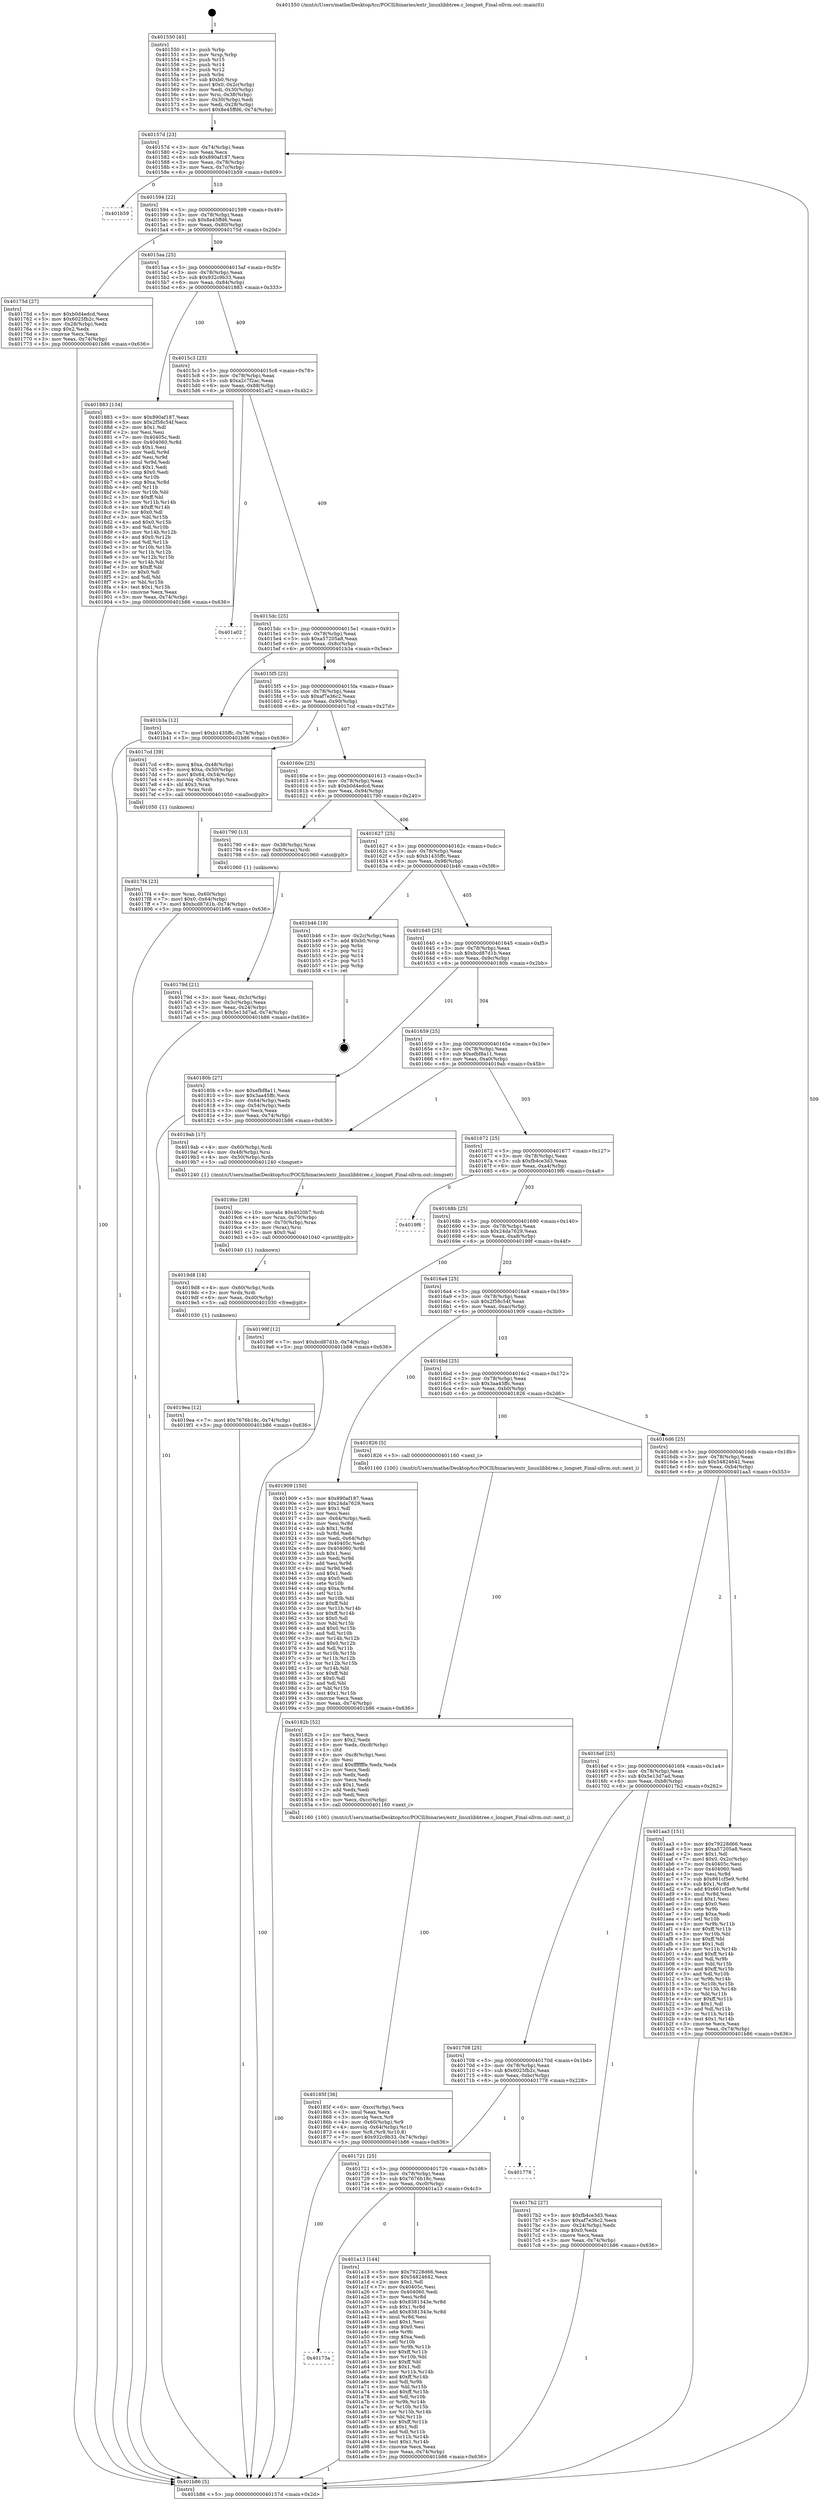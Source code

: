 digraph "0x401550" {
  label = "0x401550 (/mnt/c/Users/mathe/Desktop/tcc/POCII/binaries/extr_linuxlibbtree.c_longset_Final-ollvm.out::main(0))"
  labelloc = "t"
  node[shape=record]

  Entry [label="",width=0.3,height=0.3,shape=circle,fillcolor=black,style=filled]
  "0x40157d" [label="{
     0x40157d [23]\l
     | [instrs]\l
     &nbsp;&nbsp;0x40157d \<+3\>: mov -0x74(%rbp),%eax\l
     &nbsp;&nbsp;0x401580 \<+2\>: mov %eax,%ecx\l
     &nbsp;&nbsp;0x401582 \<+6\>: sub $0x890af187,%ecx\l
     &nbsp;&nbsp;0x401588 \<+3\>: mov %eax,-0x78(%rbp)\l
     &nbsp;&nbsp;0x40158b \<+3\>: mov %ecx,-0x7c(%rbp)\l
     &nbsp;&nbsp;0x40158e \<+6\>: je 0000000000401b59 \<main+0x609\>\l
  }"]
  "0x401b59" [label="{
     0x401b59\l
  }", style=dashed]
  "0x401594" [label="{
     0x401594 [22]\l
     | [instrs]\l
     &nbsp;&nbsp;0x401594 \<+5\>: jmp 0000000000401599 \<main+0x49\>\l
     &nbsp;&nbsp;0x401599 \<+3\>: mov -0x78(%rbp),%eax\l
     &nbsp;&nbsp;0x40159c \<+5\>: sub $0x8e45ffd6,%eax\l
     &nbsp;&nbsp;0x4015a1 \<+3\>: mov %eax,-0x80(%rbp)\l
     &nbsp;&nbsp;0x4015a4 \<+6\>: je 000000000040175d \<main+0x20d\>\l
  }"]
  Exit [label="",width=0.3,height=0.3,shape=circle,fillcolor=black,style=filled,peripheries=2]
  "0x40175d" [label="{
     0x40175d [27]\l
     | [instrs]\l
     &nbsp;&nbsp;0x40175d \<+5\>: mov $0xb0d4edcd,%eax\l
     &nbsp;&nbsp;0x401762 \<+5\>: mov $0x6025fb2c,%ecx\l
     &nbsp;&nbsp;0x401767 \<+3\>: mov -0x28(%rbp),%edx\l
     &nbsp;&nbsp;0x40176a \<+3\>: cmp $0x2,%edx\l
     &nbsp;&nbsp;0x40176d \<+3\>: cmovne %ecx,%eax\l
     &nbsp;&nbsp;0x401770 \<+3\>: mov %eax,-0x74(%rbp)\l
     &nbsp;&nbsp;0x401773 \<+5\>: jmp 0000000000401b86 \<main+0x636\>\l
  }"]
  "0x4015aa" [label="{
     0x4015aa [25]\l
     | [instrs]\l
     &nbsp;&nbsp;0x4015aa \<+5\>: jmp 00000000004015af \<main+0x5f\>\l
     &nbsp;&nbsp;0x4015af \<+3\>: mov -0x78(%rbp),%eax\l
     &nbsp;&nbsp;0x4015b2 \<+5\>: sub $0x932c9b33,%eax\l
     &nbsp;&nbsp;0x4015b7 \<+6\>: mov %eax,-0x84(%rbp)\l
     &nbsp;&nbsp;0x4015bd \<+6\>: je 0000000000401883 \<main+0x333\>\l
  }"]
  "0x401b86" [label="{
     0x401b86 [5]\l
     | [instrs]\l
     &nbsp;&nbsp;0x401b86 \<+5\>: jmp 000000000040157d \<main+0x2d\>\l
  }"]
  "0x401550" [label="{
     0x401550 [45]\l
     | [instrs]\l
     &nbsp;&nbsp;0x401550 \<+1\>: push %rbp\l
     &nbsp;&nbsp;0x401551 \<+3\>: mov %rsp,%rbp\l
     &nbsp;&nbsp;0x401554 \<+2\>: push %r15\l
     &nbsp;&nbsp;0x401556 \<+2\>: push %r14\l
     &nbsp;&nbsp;0x401558 \<+2\>: push %r12\l
     &nbsp;&nbsp;0x40155a \<+1\>: push %rbx\l
     &nbsp;&nbsp;0x40155b \<+7\>: sub $0xb0,%rsp\l
     &nbsp;&nbsp;0x401562 \<+7\>: movl $0x0,-0x2c(%rbp)\l
     &nbsp;&nbsp;0x401569 \<+3\>: mov %edi,-0x30(%rbp)\l
     &nbsp;&nbsp;0x40156c \<+4\>: mov %rsi,-0x38(%rbp)\l
     &nbsp;&nbsp;0x401570 \<+3\>: mov -0x30(%rbp),%edi\l
     &nbsp;&nbsp;0x401573 \<+3\>: mov %edi,-0x28(%rbp)\l
     &nbsp;&nbsp;0x401576 \<+7\>: movl $0x8e45ffd6,-0x74(%rbp)\l
  }"]
  "0x40173a" [label="{
     0x40173a\l
  }", style=dashed]
  "0x401883" [label="{
     0x401883 [134]\l
     | [instrs]\l
     &nbsp;&nbsp;0x401883 \<+5\>: mov $0x890af187,%eax\l
     &nbsp;&nbsp;0x401888 \<+5\>: mov $0x2f58c54f,%ecx\l
     &nbsp;&nbsp;0x40188d \<+2\>: mov $0x1,%dl\l
     &nbsp;&nbsp;0x40188f \<+2\>: xor %esi,%esi\l
     &nbsp;&nbsp;0x401891 \<+7\>: mov 0x40405c,%edi\l
     &nbsp;&nbsp;0x401898 \<+8\>: mov 0x404060,%r8d\l
     &nbsp;&nbsp;0x4018a0 \<+3\>: sub $0x1,%esi\l
     &nbsp;&nbsp;0x4018a3 \<+3\>: mov %edi,%r9d\l
     &nbsp;&nbsp;0x4018a6 \<+3\>: add %esi,%r9d\l
     &nbsp;&nbsp;0x4018a9 \<+4\>: imul %r9d,%edi\l
     &nbsp;&nbsp;0x4018ad \<+3\>: and $0x1,%edi\l
     &nbsp;&nbsp;0x4018b0 \<+3\>: cmp $0x0,%edi\l
     &nbsp;&nbsp;0x4018b3 \<+4\>: sete %r10b\l
     &nbsp;&nbsp;0x4018b7 \<+4\>: cmp $0xa,%r8d\l
     &nbsp;&nbsp;0x4018bb \<+4\>: setl %r11b\l
     &nbsp;&nbsp;0x4018bf \<+3\>: mov %r10b,%bl\l
     &nbsp;&nbsp;0x4018c2 \<+3\>: xor $0xff,%bl\l
     &nbsp;&nbsp;0x4018c5 \<+3\>: mov %r11b,%r14b\l
     &nbsp;&nbsp;0x4018c8 \<+4\>: xor $0xff,%r14b\l
     &nbsp;&nbsp;0x4018cc \<+3\>: xor $0x0,%dl\l
     &nbsp;&nbsp;0x4018cf \<+3\>: mov %bl,%r15b\l
     &nbsp;&nbsp;0x4018d2 \<+4\>: and $0x0,%r15b\l
     &nbsp;&nbsp;0x4018d6 \<+3\>: and %dl,%r10b\l
     &nbsp;&nbsp;0x4018d9 \<+3\>: mov %r14b,%r12b\l
     &nbsp;&nbsp;0x4018dc \<+4\>: and $0x0,%r12b\l
     &nbsp;&nbsp;0x4018e0 \<+3\>: and %dl,%r11b\l
     &nbsp;&nbsp;0x4018e3 \<+3\>: or %r10b,%r15b\l
     &nbsp;&nbsp;0x4018e6 \<+3\>: or %r11b,%r12b\l
     &nbsp;&nbsp;0x4018e9 \<+3\>: xor %r12b,%r15b\l
     &nbsp;&nbsp;0x4018ec \<+3\>: or %r14b,%bl\l
     &nbsp;&nbsp;0x4018ef \<+3\>: xor $0xff,%bl\l
     &nbsp;&nbsp;0x4018f2 \<+3\>: or $0x0,%dl\l
     &nbsp;&nbsp;0x4018f5 \<+2\>: and %dl,%bl\l
     &nbsp;&nbsp;0x4018f7 \<+3\>: or %bl,%r15b\l
     &nbsp;&nbsp;0x4018fa \<+4\>: test $0x1,%r15b\l
     &nbsp;&nbsp;0x4018fe \<+3\>: cmovne %ecx,%eax\l
     &nbsp;&nbsp;0x401901 \<+3\>: mov %eax,-0x74(%rbp)\l
     &nbsp;&nbsp;0x401904 \<+5\>: jmp 0000000000401b86 \<main+0x636\>\l
  }"]
  "0x4015c3" [label="{
     0x4015c3 [25]\l
     | [instrs]\l
     &nbsp;&nbsp;0x4015c3 \<+5\>: jmp 00000000004015c8 \<main+0x78\>\l
     &nbsp;&nbsp;0x4015c8 \<+3\>: mov -0x78(%rbp),%eax\l
     &nbsp;&nbsp;0x4015cb \<+5\>: sub $0xa2c7f2ac,%eax\l
     &nbsp;&nbsp;0x4015d0 \<+6\>: mov %eax,-0x88(%rbp)\l
     &nbsp;&nbsp;0x4015d6 \<+6\>: je 0000000000401a02 \<main+0x4b2\>\l
  }"]
  "0x401a13" [label="{
     0x401a13 [144]\l
     | [instrs]\l
     &nbsp;&nbsp;0x401a13 \<+5\>: mov $0x79228d66,%eax\l
     &nbsp;&nbsp;0x401a18 \<+5\>: mov $0x54824642,%ecx\l
     &nbsp;&nbsp;0x401a1d \<+2\>: mov $0x1,%dl\l
     &nbsp;&nbsp;0x401a1f \<+7\>: mov 0x40405c,%esi\l
     &nbsp;&nbsp;0x401a26 \<+7\>: mov 0x404060,%edi\l
     &nbsp;&nbsp;0x401a2d \<+3\>: mov %esi,%r8d\l
     &nbsp;&nbsp;0x401a30 \<+7\>: sub $0x8381343e,%r8d\l
     &nbsp;&nbsp;0x401a37 \<+4\>: sub $0x1,%r8d\l
     &nbsp;&nbsp;0x401a3b \<+7\>: add $0x8381343e,%r8d\l
     &nbsp;&nbsp;0x401a42 \<+4\>: imul %r8d,%esi\l
     &nbsp;&nbsp;0x401a46 \<+3\>: and $0x1,%esi\l
     &nbsp;&nbsp;0x401a49 \<+3\>: cmp $0x0,%esi\l
     &nbsp;&nbsp;0x401a4c \<+4\>: sete %r9b\l
     &nbsp;&nbsp;0x401a50 \<+3\>: cmp $0xa,%edi\l
     &nbsp;&nbsp;0x401a53 \<+4\>: setl %r10b\l
     &nbsp;&nbsp;0x401a57 \<+3\>: mov %r9b,%r11b\l
     &nbsp;&nbsp;0x401a5a \<+4\>: xor $0xff,%r11b\l
     &nbsp;&nbsp;0x401a5e \<+3\>: mov %r10b,%bl\l
     &nbsp;&nbsp;0x401a61 \<+3\>: xor $0xff,%bl\l
     &nbsp;&nbsp;0x401a64 \<+3\>: xor $0x1,%dl\l
     &nbsp;&nbsp;0x401a67 \<+3\>: mov %r11b,%r14b\l
     &nbsp;&nbsp;0x401a6a \<+4\>: and $0xff,%r14b\l
     &nbsp;&nbsp;0x401a6e \<+3\>: and %dl,%r9b\l
     &nbsp;&nbsp;0x401a71 \<+3\>: mov %bl,%r15b\l
     &nbsp;&nbsp;0x401a74 \<+4\>: and $0xff,%r15b\l
     &nbsp;&nbsp;0x401a78 \<+3\>: and %dl,%r10b\l
     &nbsp;&nbsp;0x401a7b \<+3\>: or %r9b,%r14b\l
     &nbsp;&nbsp;0x401a7e \<+3\>: or %r10b,%r15b\l
     &nbsp;&nbsp;0x401a81 \<+3\>: xor %r15b,%r14b\l
     &nbsp;&nbsp;0x401a84 \<+3\>: or %bl,%r11b\l
     &nbsp;&nbsp;0x401a87 \<+4\>: xor $0xff,%r11b\l
     &nbsp;&nbsp;0x401a8b \<+3\>: or $0x1,%dl\l
     &nbsp;&nbsp;0x401a8e \<+3\>: and %dl,%r11b\l
     &nbsp;&nbsp;0x401a91 \<+3\>: or %r11b,%r14b\l
     &nbsp;&nbsp;0x401a94 \<+4\>: test $0x1,%r14b\l
     &nbsp;&nbsp;0x401a98 \<+3\>: cmovne %ecx,%eax\l
     &nbsp;&nbsp;0x401a9b \<+3\>: mov %eax,-0x74(%rbp)\l
     &nbsp;&nbsp;0x401a9e \<+5\>: jmp 0000000000401b86 \<main+0x636\>\l
  }"]
  "0x401a02" [label="{
     0x401a02\l
  }", style=dashed]
  "0x4015dc" [label="{
     0x4015dc [25]\l
     | [instrs]\l
     &nbsp;&nbsp;0x4015dc \<+5\>: jmp 00000000004015e1 \<main+0x91\>\l
     &nbsp;&nbsp;0x4015e1 \<+3\>: mov -0x78(%rbp),%eax\l
     &nbsp;&nbsp;0x4015e4 \<+5\>: sub $0xa57205a8,%eax\l
     &nbsp;&nbsp;0x4015e9 \<+6\>: mov %eax,-0x8c(%rbp)\l
     &nbsp;&nbsp;0x4015ef \<+6\>: je 0000000000401b3a \<main+0x5ea\>\l
  }"]
  "0x401721" [label="{
     0x401721 [25]\l
     | [instrs]\l
     &nbsp;&nbsp;0x401721 \<+5\>: jmp 0000000000401726 \<main+0x1d6\>\l
     &nbsp;&nbsp;0x401726 \<+3\>: mov -0x78(%rbp),%eax\l
     &nbsp;&nbsp;0x401729 \<+5\>: sub $0x7676b18c,%eax\l
     &nbsp;&nbsp;0x40172e \<+6\>: mov %eax,-0xc0(%rbp)\l
     &nbsp;&nbsp;0x401734 \<+6\>: je 0000000000401a13 \<main+0x4c3\>\l
  }"]
  "0x401b3a" [label="{
     0x401b3a [12]\l
     | [instrs]\l
     &nbsp;&nbsp;0x401b3a \<+7\>: movl $0xb1435ffc,-0x74(%rbp)\l
     &nbsp;&nbsp;0x401b41 \<+5\>: jmp 0000000000401b86 \<main+0x636\>\l
  }"]
  "0x4015f5" [label="{
     0x4015f5 [25]\l
     | [instrs]\l
     &nbsp;&nbsp;0x4015f5 \<+5\>: jmp 00000000004015fa \<main+0xaa\>\l
     &nbsp;&nbsp;0x4015fa \<+3\>: mov -0x78(%rbp),%eax\l
     &nbsp;&nbsp;0x4015fd \<+5\>: sub $0xaf7e36c2,%eax\l
     &nbsp;&nbsp;0x401602 \<+6\>: mov %eax,-0x90(%rbp)\l
     &nbsp;&nbsp;0x401608 \<+6\>: je 00000000004017cd \<main+0x27d\>\l
  }"]
  "0x401778" [label="{
     0x401778\l
  }", style=dashed]
  "0x4017cd" [label="{
     0x4017cd [39]\l
     | [instrs]\l
     &nbsp;&nbsp;0x4017cd \<+8\>: movq $0xa,-0x48(%rbp)\l
     &nbsp;&nbsp;0x4017d5 \<+8\>: movq $0xa,-0x50(%rbp)\l
     &nbsp;&nbsp;0x4017dd \<+7\>: movl $0x64,-0x54(%rbp)\l
     &nbsp;&nbsp;0x4017e4 \<+4\>: movslq -0x54(%rbp),%rax\l
     &nbsp;&nbsp;0x4017e8 \<+4\>: shl $0x3,%rax\l
     &nbsp;&nbsp;0x4017ec \<+3\>: mov %rax,%rdi\l
     &nbsp;&nbsp;0x4017ef \<+5\>: call 0000000000401050 \<malloc@plt\>\l
     | [calls]\l
     &nbsp;&nbsp;0x401050 \{1\} (unknown)\l
  }"]
  "0x40160e" [label="{
     0x40160e [25]\l
     | [instrs]\l
     &nbsp;&nbsp;0x40160e \<+5\>: jmp 0000000000401613 \<main+0xc3\>\l
     &nbsp;&nbsp;0x401613 \<+3\>: mov -0x78(%rbp),%eax\l
     &nbsp;&nbsp;0x401616 \<+5\>: sub $0xb0d4edcd,%eax\l
     &nbsp;&nbsp;0x40161b \<+6\>: mov %eax,-0x94(%rbp)\l
     &nbsp;&nbsp;0x401621 \<+6\>: je 0000000000401790 \<main+0x240\>\l
  }"]
  "0x4019ea" [label="{
     0x4019ea [12]\l
     | [instrs]\l
     &nbsp;&nbsp;0x4019ea \<+7\>: movl $0x7676b18c,-0x74(%rbp)\l
     &nbsp;&nbsp;0x4019f1 \<+5\>: jmp 0000000000401b86 \<main+0x636\>\l
  }"]
  "0x401790" [label="{
     0x401790 [13]\l
     | [instrs]\l
     &nbsp;&nbsp;0x401790 \<+4\>: mov -0x38(%rbp),%rax\l
     &nbsp;&nbsp;0x401794 \<+4\>: mov 0x8(%rax),%rdi\l
     &nbsp;&nbsp;0x401798 \<+5\>: call 0000000000401060 \<atoi@plt\>\l
     | [calls]\l
     &nbsp;&nbsp;0x401060 \{1\} (unknown)\l
  }"]
  "0x401627" [label="{
     0x401627 [25]\l
     | [instrs]\l
     &nbsp;&nbsp;0x401627 \<+5\>: jmp 000000000040162c \<main+0xdc\>\l
     &nbsp;&nbsp;0x40162c \<+3\>: mov -0x78(%rbp),%eax\l
     &nbsp;&nbsp;0x40162f \<+5\>: sub $0xb1435ffc,%eax\l
     &nbsp;&nbsp;0x401634 \<+6\>: mov %eax,-0x98(%rbp)\l
     &nbsp;&nbsp;0x40163a \<+6\>: je 0000000000401b46 \<main+0x5f6\>\l
  }"]
  "0x40179d" [label="{
     0x40179d [21]\l
     | [instrs]\l
     &nbsp;&nbsp;0x40179d \<+3\>: mov %eax,-0x3c(%rbp)\l
     &nbsp;&nbsp;0x4017a0 \<+3\>: mov -0x3c(%rbp),%eax\l
     &nbsp;&nbsp;0x4017a3 \<+3\>: mov %eax,-0x24(%rbp)\l
     &nbsp;&nbsp;0x4017a6 \<+7\>: movl $0x5e13d7ad,-0x74(%rbp)\l
     &nbsp;&nbsp;0x4017ad \<+5\>: jmp 0000000000401b86 \<main+0x636\>\l
  }"]
  "0x4019d8" [label="{
     0x4019d8 [18]\l
     | [instrs]\l
     &nbsp;&nbsp;0x4019d8 \<+4\>: mov -0x60(%rbp),%rdx\l
     &nbsp;&nbsp;0x4019dc \<+3\>: mov %rdx,%rdi\l
     &nbsp;&nbsp;0x4019df \<+6\>: mov %eax,-0xd0(%rbp)\l
     &nbsp;&nbsp;0x4019e5 \<+5\>: call 0000000000401030 \<free@plt\>\l
     | [calls]\l
     &nbsp;&nbsp;0x401030 \{1\} (unknown)\l
  }"]
  "0x401b46" [label="{
     0x401b46 [19]\l
     | [instrs]\l
     &nbsp;&nbsp;0x401b46 \<+3\>: mov -0x2c(%rbp),%eax\l
     &nbsp;&nbsp;0x401b49 \<+7\>: add $0xb0,%rsp\l
     &nbsp;&nbsp;0x401b50 \<+1\>: pop %rbx\l
     &nbsp;&nbsp;0x401b51 \<+2\>: pop %r12\l
     &nbsp;&nbsp;0x401b53 \<+2\>: pop %r14\l
     &nbsp;&nbsp;0x401b55 \<+2\>: pop %r15\l
     &nbsp;&nbsp;0x401b57 \<+1\>: pop %rbp\l
     &nbsp;&nbsp;0x401b58 \<+1\>: ret\l
  }"]
  "0x401640" [label="{
     0x401640 [25]\l
     | [instrs]\l
     &nbsp;&nbsp;0x401640 \<+5\>: jmp 0000000000401645 \<main+0xf5\>\l
     &nbsp;&nbsp;0x401645 \<+3\>: mov -0x78(%rbp),%eax\l
     &nbsp;&nbsp;0x401648 \<+5\>: sub $0xbcd87d1b,%eax\l
     &nbsp;&nbsp;0x40164d \<+6\>: mov %eax,-0x9c(%rbp)\l
     &nbsp;&nbsp;0x401653 \<+6\>: je 000000000040180b \<main+0x2bb\>\l
  }"]
  "0x4019bc" [label="{
     0x4019bc [28]\l
     | [instrs]\l
     &nbsp;&nbsp;0x4019bc \<+10\>: movabs $0x4020b7,%rdi\l
     &nbsp;&nbsp;0x4019c6 \<+4\>: mov %rax,-0x70(%rbp)\l
     &nbsp;&nbsp;0x4019ca \<+4\>: mov -0x70(%rbp),%rax\l
     &nbsp;&nbsp;0x4019ce \<+3\>: mov (%rax),%rsi\l
     &nbsp;&nbsp;0x4019d1 \<+2\>: mov $0x0,%al\l
     &nbsp;&nbsp;0x4019d3 \<+5\>: call 0000000000401040 \<printf@plt\>\l
     | [calls]\l
     &nbsp;&nbsp;0x401040 \{1\} (unknown)\l
  }"]
  "0x40180b" [label="{
     0x40180b [27]\l
     | [instrs]\l
     &nbsp;&nbsp;0x40180b \<+5\>: mov $0xefbf8a11,%eax\l
     &nbsp;&nbsp;0x401810 \<+5\>: mov $0x3aa45ffc,%ecx\l
     &nbsp;&nbsp;0x401815 \<+3\>: mov -0x64(%rbp),%edx\l
     &nbsp;&nbsp;0x401818 \<+3\>: cmp -0x54(%rbp),%edx\l
     &nbsp;&nbsp;0x40181b \<+3\>: cmovl %ecx,%eax\l
     &nbsp;&nbsp;0x40181e \<+3\>: mov %eax,-0x74(%rbp)\l
     &nbsp;&nbsp;0x401821 \<+5\>: jmp 0000000000401b86 \<main+0x636\>\l
  }"]
  "0x401659" [label="{
     0x401659 [25]\l
     | [instrs]\l
     &nbsp;&nbsp;0x401659 \<+5\>: jmp 000000000040165e \<main+0x10e\>\l
     &nbsp;&nbsp;0x40165e \<+3\>: mov -0x78(%rbp),%eax\l
     &nbsp;&nbsp;0x401661 \<+5\>: sub $0xefbf8a11,%eax\l
     &nbsp;&nbsp;0x401666 \<+6\>: mov %eax,-0xa0(%rbp)\l
     &nbsp;&nbsp;0x40166c \<+6\>: je 00000000004019ab \<main+0x45b\>\l
  }"]
  "0x40185f" [label="{
     0x40185f [36]\l
     | [instrs]\l
     &nbsp;&nbsp;0x40185f \<+6\>: mov -0xcc(%rbp),%ecx\l
     &nbsp;&nbsp;0x401865 \<+3\>: imul %eax,%ecx\l
     &nbsp;&nbsp;0x401868 \<+3\>: movslq %ecx,%r8\l
     &nbsp;&nbsp;0x40186b \<+4\>: mov -0x60(%rbp),%r9\l
     &nbsp;&nbsp;0x40186f \<+4\>: movslq -0x64(%rbp),%r10\l
     &nbsp;&nbsp;0x401873 \<+4\>: mov %r8,(%r9,%r10,8)\l
     &nbsp;&nbsp;0x401877 \<+7\>: movl $0x932c9b33,-0x74(%rbp)\l
     &nbsp;&nbsp;0x40187e \<+5\>: jmp 0000000000401b86 \<main+0x636\>\l
  }"]
  "0x4019ab" [label="{
     0x4019ab [17]\l
     | [instrs]\l
     &nbsp;&nbsp;0x4019ab \<+4\>: mov -0x60(%rbp),%rdi\l
     &nbsp;&nbsp;0x4019af \<+4\>: mov -0x48(%rbp),%rsi\l
     &nbsp;&nbsp;0x4019b3 \<+4\>: mov -0x50(%rbp),%rdx\l
     &nbsp;&nbsp;0x4019b7 \<+5\>: call 0000000000401240 \<longset\>\l
     | [calls]\l
     &nbsp;&nbsp;0x401240 \{1\} (/mnt/c/Users/mathe/Desktop/tcc/POCII/binaries/extr_linuxlibbtree.c_longset_Final-ollvm.out::longset)\l
  }"]
  "0x401672" [label="{
     0x401672 [25]\l
     | [instrs]\l
     &nbsp;&nbsp;0x401672 \<+5\>: jmp 0000000000401677 \<main+0x127\>\l
     &nbsp;&nbsp;0x401677 \<+3\>: mov -0x78(%rbp),%eax\l
     &nbsp;&nbsp;0x40167a \<+5\>: sub $0xfb4ce3d3,%eax\l
     &nbsp;&nbsp;0x40167f \<+6\>: mov %eax,-0xa4(%rbp)\l
     &nbsp;&nbsp;0x401685 \<+6\>: je 00000000004019f6 \<main+0x4a6\>\l
  }"]
  "0x40182b" [label="{
     0x40182b [52]\l
     | [instrs]\l
     &nbsp;&nbsp;0x40182b \<+2\>: xor %ecx,%ecx\l
     &nbsp;&nbsp;0x40182d \<+5\>: mov $0x2,%edx\l
     &nbsp;&nbsp;0x401832 \<+6\>: mov %edx,-0xc8(%rbp)\l
     &nbsp;&nbsp;0x401838 \<+1\>: cltd\l
     &nbsp;&nbsp;0x401839 \<+6\>: mov -0xc8(%rbp),%esi\l
     &nbsp;&nbsp;0x40183f \<+2\>: idiv %esi\l
     &nbsp;&nbsp;0x401841 \<+6\>: imul $0xfffffffe,%edx,%edx\l
     &nbsp;&nbsp;0x401847 \<+2\>: mov %ecx,%edi\l
     &nbsp;&nbsp;0x401849 \<+2\>: sub %edx,%edi\l
     &nbsp;&nbsp;0x40184b \<+2\>: mov %ecx,%edx\l
     &nbsp;&nbsp;0x40184d \<+3\>: sub $0x1,%edx\l
     &nbsp;&nbsp;0x401850 \<+2\>: add %edx,%edi\l
     &nbsp;&nbsp;0x401852 \<+2\>: sub %edi,%ecx\l
     &nbsp;&nbsp;0x401854 \<+6\>: mov %ecx,-0xcc(%rbp)\l
     &nbsp;&nbsp;0x40185a \<+5\>: call 0000000000401160 \<next_i\>\l
     | [calls]\l
     &nbsp;&nbsp;0x401160 \{100\} (/mnt/c/Users/mathe/Desktop/tcc/POCII/binaries/extr_linuxlibbtree.c_longset_Final-ollvm.out::next_i)\l
  }"]
  "0x4019f6" [label="{
     0x4019f6\l
  }", style=dashed]
  "0x40168b" [label="{
     0x40168b [25]\l
     | [instrs]\l
     &nbsp;&nbsp;0x40168b \<+5\>: jmp 0000000000401690 \<main+0x140\>\l
     &nbsp;&nbsp;0x401690 \<+3\>: mov -0x78(%rbp),%eax\l
     &nbsp;&nbsp;0x401693 \<+5\>: sub $0x24da7629,%eax\l
     &nbsp;&nbsp;0x401698 \<+6\>: mov %eax,-0xa8(%rbp)\l
     &nbsp;&nbsp;0x40169e \<+6\>: je 000000000040199f \<main+0x44f\>\l
  }"]
  "0x4017f4" [label="{
     0x4017f4 [23]\l
     | [instrs]\l
     &nbsp;&nbsp;0x4017f4 \<+4\>: mov %rax,-0x60(%rbp)\l
     &nbsp;&nbsp;0x4017f8 \<+7\>: movl $0x0,-0x64(%rbp)\l
     &nbsp;&nbsp;0x4017ff \<+7\>: movl $0xbcd87d1b,-0x74(%rbp)\l
     &nbsp;&nbsp;0x401806 \<+5\>: jmp 0000000000401b86 \<main+0x636\>\l
  }"]
  "0x40199f" [label="{
     0x40199f [12]\l
     | [instrs]\l
     &nbsp;&nbsp;0x40199f \<+7\>: movl $0xbcd87d1b,-0x74(%rbp)\l
     &nbsp;&nbsp;0x4019a6 \<+5\>: jmp 0000000000401b86 \<main+0x636\>\l
  }"]
  "0x4016a4" [label="{
     0x4016a4 [25]\l
     | [instrs]\l
     &nbsp;&nbsp;0x4016a4 \<+5\>: jmp 00000000004016a9 \<main+0x159\>\l
     &nbsp;&nbsp;0x4016a9 \<+3\>: mov -0x78(%rbp),%eax\l
     &nbsp;&nbsp;0x4016ac \<+5\>: sub $0x2f58c54f,%eax\l
     &nbsp;&nbsp;0x4016b1 \<+6\>: mov %eax,-0xac(%rbp)\l
     &nbsp;&nbsp;0x4016b7 \<+6\>: je 0000000000401909 \<main+0x3b9\>\l
  }"]
  "0x401708" [label="{
     0x401708 [25]\l
     | [instrs]\l
     &nbsp;&nbsp;0x401708 \<+5\>: jmp 000000000040170d \<main+0x1bd\>\l
     &nbsp;&nbsp;0x40170d \<+3\>: mov -0x78(%rbp),%eax\l
     &nbsp;&nbsp;0x401710 \<+5\>: sub $0x6025fb2c,%eax\l
     &nbsp;&nbsp;0x401715 \<+6\>: mov %eax,-0xbc(%rbp)\l
     &nbsp;&nbsp;0x40171b \<+6\>: je 0000000000401778 \<main+0x228\>\l
  }"]
  "0x401909" [label="{
     0x401909 [150]\l
     | [instrs]\l
     &nbsp;&nbsp;0x401909 \<+5\>: mov $0x890af187,%eax\l
     &nbsp;&nbsp;0x40190e \<+5\>: mov $0x24da7629,%ecx\l
     &nbsp;&nbsp;0x401913 \<+2\>: mov $0x1,%dl\l
     &nbsp;&nbsp;0x401915 \<+2\>: xor %esi,%esi\l
     &nbsp;&nbsp;0x401917 \<+3\>: mov -0x64(%rbp),%edi\l
     &nbsp;&nbsp;0x40191a \<+3\>: mov %esi,%r8d\l
     &nbsp;&nbsp;0x40191d \<+4\>: sub $0x1,%r8d\l
     &nbsp;&nbsp;0x401921 \<+3\>: sub %r8d,%edi\l
     &nbsp;&nbsp;0x401924 \<+3\>: mov %edi,-0x64(%rbp)\l
     &nbsp;&nbsp;0x401927 \<+7\>: mov 0x40405c,%edi\l
     &nbsp;&nbsp;0x40192e \<+8\>: mov 0x404060,%r8d\l
     &nbsp;&nbsp;0x401936 \<+3\>: sub $0x1,%esi\l
     &nbsp;&nbsp;0x401939 \<+3\>: mov %edi,%r9d\l
     &nbsp;&nbsp;0x40193c \<+3\>: add %esi,%r9d\l
     &nbsp;&nbsp;0x40193f \<+4\>: imul %r9d,%edi\l
     &nbsp;&nbsp;0x401943 \<+3\>: and $0x1,%edi\l
     &nbsp;&nbsp;0x401946 \<+3\>: cmp $0x0,%edi\l
     &nbsp;&nbsp;0x401949 \<+4\>: sete %r10b\l
     &nbsp;&nbsp;0x40194d \<+4\>: cmp $0xa,%r8d\l
     &nbsp;&nbsp;0x401951 \<+4\>: setl %r11b\l
     &nbsp;&nbsp;0x401955 \<+3\>: mov %r10b,%bl\l
     &nbsp;&nbsp;0x401958 \<+3\>: xor $0xff,%bl\l
     &nbsp;&nbsp;0x40195b \<+3\>: mov %r11b,%r14b\l
     &nbsp;&nbsp;0x40195e \<+4\>: xor $0xff,%r14b\l
     &nbsp;&nbsp;0x401962 \<+3\>: xor $0x0,%dl\l
     &nbsp;&nbsp;0x401965 \<+3\>: mov %bl,%r15b\l
     &nbsp;&nbsp;0x401968 \<+4\>: and $0x0,%r15b\l
     &nbsp;&nbsp;0x40196c \<+3\>: and %dl,%r10b\l
     &nbsp;&nbsp;0x40196f \<+3\>: mov %r14b,%r12b\l
     &nbsp;&nbsp;0x401972 \<+4\>: and $0x0,%r12b\l
     &nbsp;&nbsp;0x401976 \<+3\>: and %dl,%r11b\l
     &nbsp;&nbsp;0x401979 \<+3\>: or %r10b,%r15b\l
     &nbsp;&nbsp;0x40197c \<+3\>: or %r11b,%r12b\l
     &nbsp;&nbsp;0x40197f \<+3\>: xor %r12b,%r15b\l
     &nbsp;&nbsp;0x401982 \<+3\>: or %r14b,%bl\l
     &nbsp;&nbsp;0x401985 \<+3\>: xor $0xff,%bl\l
     &nbsp;&nbsp;0x401988 \<+3\>: or $0x0,%dl\l
     &nbsp;&nbsp;0x40198b \<+2\>: and %dl,%bl\l
     &nbsp;&nbsp;0x40198d \<+3\>: or %bl,%r15b\l
     &nbsp;&nbsp;0x401990 \<+4\>: test $0x1,%r15b\l
     &nbsp;&nbsp;0x401994 \<+3\>: cmovne %ecx,%eax\l
     &nbsp;&nbsp;0x401997 \<+3\>: mov %eax,-0x74(%rbp)\l
     &nbsp;&nbsp;0x40199a \<+5\>: jmp 0000000000401b86 \<main+0x636\>\l
  }"]
  "0x4016bd" [label="{
     0x4016bd [25]\l
     | [instrs]\l
     &nbsp;&nbsp;0x4016bd \<+5\>: jmp 00000000004016c2 \<main+0x172\>\l
     &nbsp;&nbsp;0x4016c2 \<+3\>: mov -0x78(%rbp),%eax\l
     &nbsp;&nbsp;0x4016c5 \<+5\>: sub $0x3aa45ffc,%eax\l
     &nbsp;&nbsp;0x4016ca \<+6\>: mov %eax,-0xb0(%rbp)\l
     &nbsp;&nbsp;0x4016d0 \<+6\>: je 0000000000401826 \<main+0x2d6\>\l
  }"]
  "0x4017b2" [label="{
     0x4017b2 [27]\l
     | [instrs]\l
     &nbsp;&nbsp;0x4017b2 \<+5\>: mov $0xfb4ce3d3,%eax\l
     &nbsp;&nbsp;0x4017b7 \<+5\>: mov $0xaf7e36c2,%ecx\l
     &nbsp;&nbsp;0x4017bc \<+3\>: mov -0x24(%rbp),%edx\l
     &nbsp;&nbsp;0x4017bf \<+3\>: cmp $0x0,%edx\l
     &nbsp;&nbsp;0x4017c2 \<+3\>: cmove %ecx,%eax\l
     &nbsp;&nbsp;0x4017c5 \<+3\>: mov %eax,-0x74(%rbp)\l
     &nbsp;&nbsp;0x4017c8 \<+5\>: jmp 0000000000401b86 \<main+0x636\>\l
  }"]
  "0x401826" [label="{
     0x401826 [5]\l
     | [instrs]\l
     &nbsp;&nbsp;0x401826 \<+5\>: call 0000000000401160 \<next_i\>\l
     | [calls]\l
     &nbsp;&nbsp;0x401160 \{100\} (/mnt/c/Users/mathe/Desktop/tcc/POCII/binaries/extr_linuxlibbtree.c_longset_Final-ollvm.out::next_i)\l
  }"]
  "0x4016d6" [label="{
     0x4016d6 [25]\l
     | [instrs]\l
     &nbsp;&nbsp;0x4016d6 \<+5\>: jmp 00000000004016db \<main+0x18b\>\l
     &nbsp;&nbsp;0x4016db \<+3\>: mov -0x78(%rbp),%eax\l
     &nbsp;&nbsp;0x4016de \<+5\>: sub $0x54824642,%eax\l
     &nbsp;&nbsp;0x4016e3 \<+6\>: mov %eax,-0xb4(%rbp)\l
     &nbsp;&nbsp;0x4016e9 \<+6\>: je 0000000000401aa3 \<main+0x553\>\l
  }"]
  "0x4016ef" [label="{
     0x4016ef [25]\l
     | [instrs]\l
     &nbsp;&nbsp;0x4016ef \<+5\>: jmp 00000000004016f4 \<main+0x1a4\>\l
     &nbsp;&nbsp;0x4016f4 \<+3\>: mov -0x78(%rbp),%eax\l
     &nbsp;&nbsp;0x4016f7 \<+5\>: sub $0x5e13d7ad,%eax\l
     &nbsp;&nbsp;0x4016fc \<+6\>: mov %eax,-0xb8(%rbp)\l
     &nbsp;&nbsp;0x401702 \<+6\>: je 00000000004017b2 \<main+0x262\>\l
  }"]
  "0x401aa3" [label="{
     0x401aa3 [151]\l
     | [instrs]\l
     &nbsp;&nbsp;0x401aa3 \<+5\>: mov $0x79228d66,%eax\l
     &nbsp;&nbsp;0x401aa8 \<+5\>: mov $0xa57205a8,%ecx\l
     &nbsp;&nbsp;0x401aad \<+2\>: mov $0x1,%dl\l
     &nbsp;&nbsp;0x401aaf \<+7\>: movl $0x0,-0x2c(%rbp)\l
     &nbsp;&nbsp;0x401ab6 \<+7\>: mov 0x40405c,%esi\l
     &nbsp;&nbsp;0x401abd \<+7\>: mov 0x404060,%edi\l
     &nbsp;&nbsp;0x401ac4 \<+3\>: mov %esi,%r8d\l
     &nbsp;&nbsp;0x401ac7 \<+7\>: sub $0x661cf5e9,%r8d\l
     &nbsp;&nbsp;0x401ace \<+4\>: sub $0x1,%r8d\l
     &nbsp;&nbsp;0x401ad2 \<+7\>: add $0x661cf5e9,%r8d\l
     &nbsp;&nbsp;0x401ad9 \<+4\>: imul %r8d,%esi\l
     &nbsp;&nbsp;0x401add \<+3\>: and $0x1,%esi\l
     &nbsp;&nbsp;0x401ae0 \<+3\>: cmp $0x0,%esi\l
     &nbsp;&nbsp;0x401ae3 \<+4\>: sete %r9b\l
     &nbsp;&nbsp;0x401ae7 \<+3\>: cmp $0xa,%edi\l
     &nbsp;&nbsp;0x401aea \<+4\>: setl %r10b\l
     &nbsp;&nbsp;0x401aee \<+3\>: mov %r9b,%r11b\l
     &nbsp;&nbsp;0x401af1 \<+4\>: xor $0xff,%r11b\l
     &nbsp;&nbsp;0x401af5 \<+3\>: mov %r10b,%bl\l
     &nbsp;&nbsp;0x401af8 \<+3\>: xor $0xff,%bl\l
     &nbsp;&nbsp;0x401afb \<+3\>: xor $0x1,%dl\l
     &nbsp;&nbsp;0x401afe \<+3\>: mov %r11b,%r14b\l
     &nbsp;&nbsp;0x401b01 \<+4\>: and $0xff,%r14b\l
     &nbsp;&nbsp;0x401b05 \<+3\>: and %dl,%r9b\l
     &nbsp;&nbsp;0x401b08 \<+3\>: mov %bl,%r15b\l
     &nbsp;&nbsp;0x401b0b \<+4\>: and $0xff,%r15b\l
     &nbsp;&nbsp;0x401b0f \<+3\>: and %dl,%r10b\l
     &nbsp;&nbsp;0x401b12 \<+3\>: or %r9b,%r14b\l
     &nbsp;&nbsp;0x401b15 \<+3\>: or %r10b,%r15b\l
     &nbsp;&nbsp;0x401b18 \<+3\>: xor %r15b,%r14b\l
     &nbsp;&nbsp;0x401b1b \<+3\>: or %bl,%r11b\l
     &nbsp;&nbsp;0x401b1e \<+4\>: xor $0xff,%r11b\l
     &nbsp;&nbsp;0x401b22 \<+3\>: or $0x1,%dl\l
     &nbsp;&nbsp;0x401b25 \<+3\>: and %dl,%r11b\l
     &nbsp;&nbsp;0x401b28 \<+3\>: or %r11b,%r14b\l
     &nbsp;&nbsp;0x401b2b \<+4\>: test $0x1,%r14b\l
     &nbsp;&nbsp;0x401b2f \<+3\>: cmovne %ecx,%eax\l
     &nbsp;&nbsp;0x401b32 \<+3\>: mov %eax,-0x74(%rbp)\l
     &nbsp;&nbsp;0x401b35 \<+5\>: jmp 0000000000401b86 \<main+0x636\>\l
  }"]
  Entry -> "0x401550" [label=" 1"]
  "0x40157d" -> "0x401b59" [label=" 0"]
  "0x40157d" -> "0x401594" [label=" 510"]
  "0x401b46" -> Exit [label=" 1"]
  "0x401594" -> "0x40175d" [label=" 1"]
  "0x401594" -> "0x4015aa" [label=" 509"]
  "0x40175d" -> "0x401b86" [label=" 1"]
  "0x401550" -> "0x40157d" [label=" 1"]
  "0x401b86" -> "0x40157d" [label=" 509"]
  "0x401b3a" -> "0x401b86" [label=" 1"]
  "0x4015aa" -> "0x401883" [label=" 100"]
  "0x4015aa" -> "0x4015c3" [label=" 409"]
  "0x401aa3" -> "0x401b86" [label=" 1"]
  "0x4015c3" -> "0x401a02" [label=" 0"]
  "0x4015c3" -> "0x4015dc" [label=" 409"]
  "0x401a13" -> "0x401b86" [label=" 1"]
  "0x4015dc" -> "0x401b3a" [label=" 1"]
  "0x4015dc" -> "0x4015f5" [label=" 408"]
  "0x401721" -> "0x401a13" [label=" 1"]
  "0x4015f5" -> "0x4017cd" [label=" 1"]
  "0x4015f5" -> "0x40160e" [label=" 407"]
  "0x401721" -> "0x40173a" [label=" 0"]
  "0x40160e" -> "0x401790" [label=" 1"]
  "0x40160e" -> "0x401627" [label=" 406"]
  "0x401790" -> "0x40179d" [label=" 1"]
  "0x40179d" -> "0x401b86" [label=" 1"]
  "0x401708" -> "0x401778" [label=" 0"]
  "0x401627" -> "0x401b46" [label=" 1"]
  "0x401627" -> "0x401640" [label=" 405"]
  "0x401708" -> "0x401721" [label=" 1"]
  "0x401640" -> "0x40180b" [label=" 101"]
  "0x401640" -> "0x401659" [label=" 304"]
  "0x4019ea" -> "0x401b86" [label=" 1"]
  "0x401659" -> "0x4019ab" [label=" 1"]
  "0x401659" -> "0x401672" [label=" 303"]
  "0x4019d8" -> "0x4019ea" [label=" 1"]
  "0x401672" -> "0x4019f6" [label=" 0"]
  "0x401672" -> "0x40168b" [label=" 303"]
  "0x4019bc" -> "0x4019d8" [label=" 1"]
  "0x40168b" -> "0x40199f" [label=" 100"]
  "0x40168b" -> "0x4016a4" [label=" 203"]
  "0x4019ab" -> "0x4019bc" [label=" 1"]
  "0x4016a4" -> "0x401909" [label=" 100"]
  "0x4016a4" -> "0x4016bd" [label=" 103"]
  "0x40199f" -> "0x401b86" [label=" 100"]
  "0x4016bd" -> "0x401826" [label=" 100"]
  "0x4016bd" -> "0x4016d6" [label=" 3"]
  "0x401909" -> "0x401b86" [label=" 100"]
  "0x4016d6" -> "0x401aa3" [label=" 1"]
  "0x4016d6" -> "0x4016ef" [label=" 2"]
  "0x401883" -> "0x401b86" [label=" 100"]
  "0x4016ef" -> "0x4017b2" [label=" 1"]
  "0x4016ef" -> "0x401708" [label=" 1"]
  "0x4017b2" -> "0x401b86" [label=" 1"]
  "0x4017cd" -> "0x4017f4" [label=" 1"]
  "0x4017f4" -> "0x401b86" [label=" 1"]
  "0x40180b" -> "0x401b86" [label=" 101"]
  "0x401826" -> "0x40182b" [label=" 100"]
  "0x40182b" -> "0x40185f" [label=" 100"]
  "0x40185f" -> "0x401b86" [label=" 100"]
}
